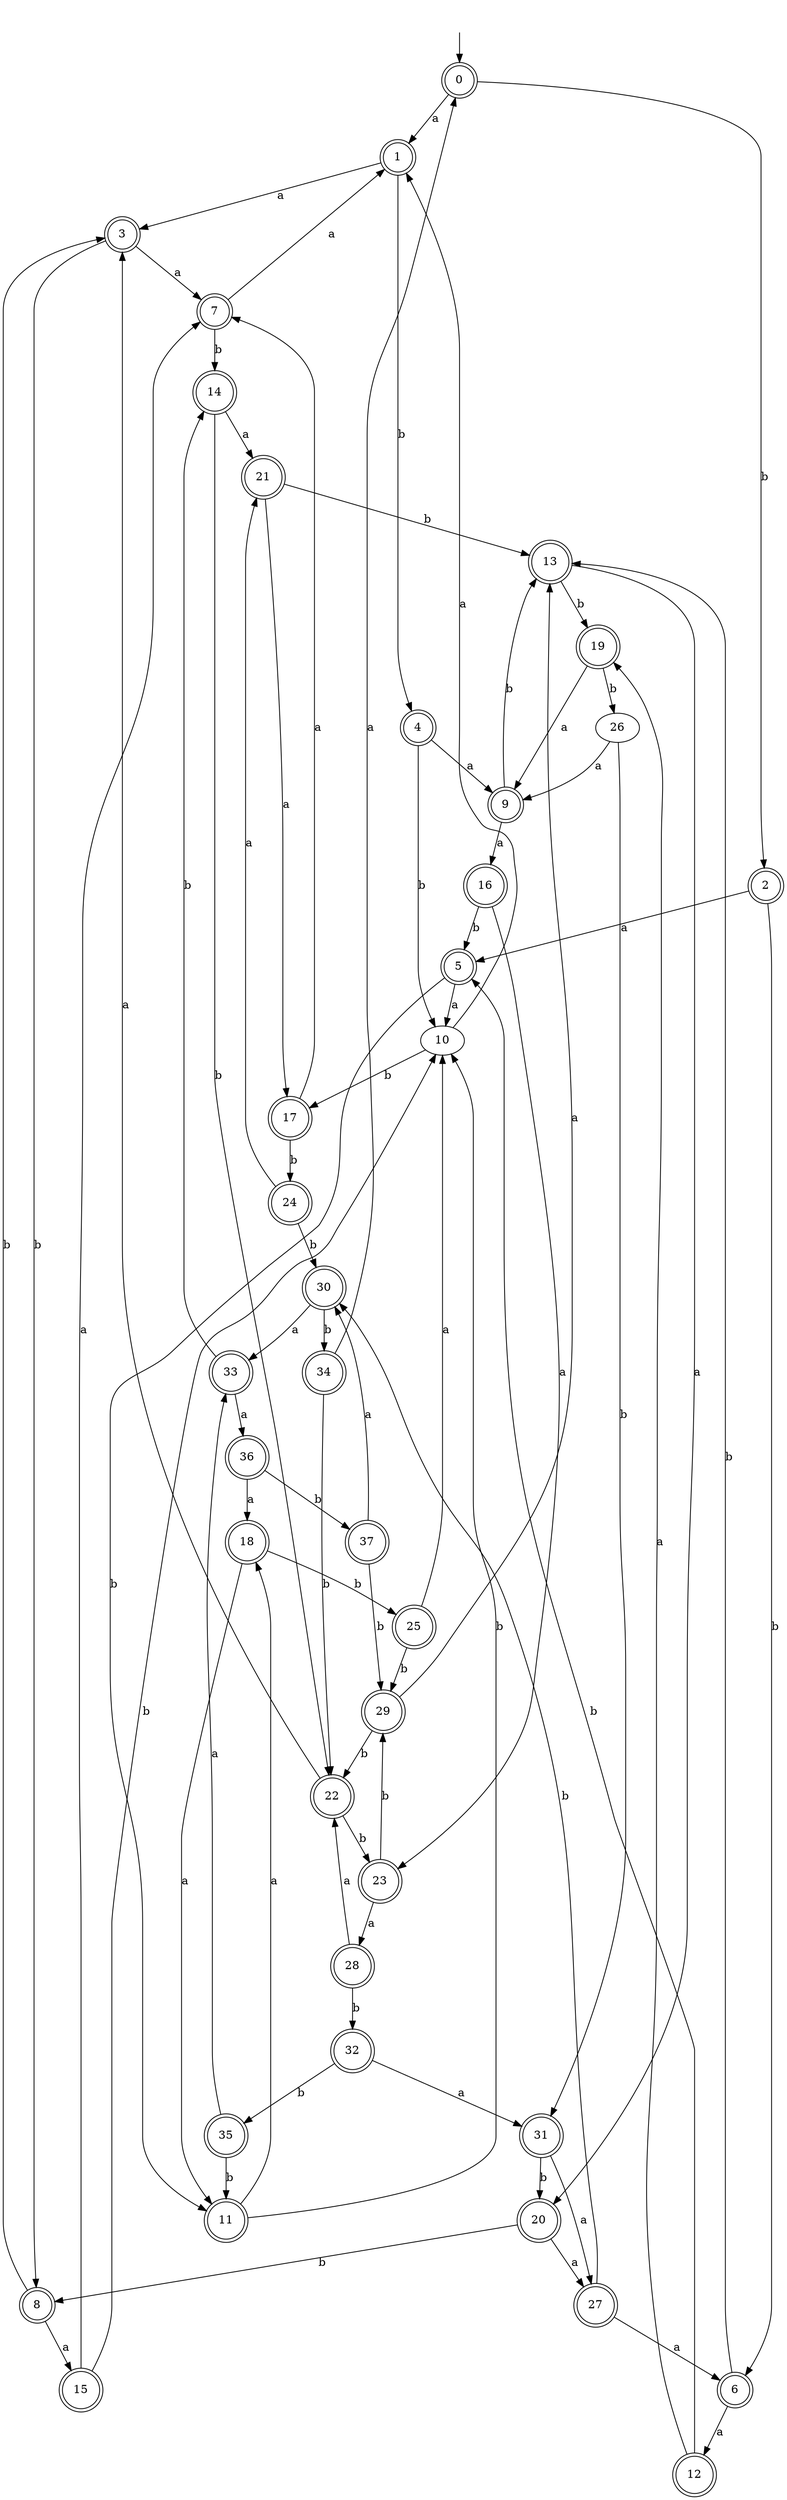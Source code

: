 digraph RandomDFA {
  __start0 [label="", shape=none];
  __start0 -> 0 [label=""];
  0 [shape=circle] [shape=doublecircle]
  0 -> 1 [label="a"]
  0 -> 2 [label="b"]
  1 [shape=doublecircle]
  1 -> 3 [label="a"]
  1 -> 4 [label="b"]
  2 [shape=doublecircle]
  2 -> 5 [label="a"]
  2 -> 6 [label="b"]
  3 [shape=doublecircle]
  3 -> 7 [label="a"]
  3 -> 8 [label="b"]
  4 [shape=doublecircle]
  4 -> 9 [label="a"]
  4 -> 10 [label="b"]
  5 [shape=doublecircle]
  5 -> 10 [label="a"]
  5 -> 11 [label="b"]
  6 [shape=doublecircle]
  6 -> 12 [label="a"]
  6 -> 13 [label="b"]
  7 [shape=doublecircle]
  7 -> 1 [label="a"]
  7 -> 14 [label="b"]
  8 [shape=doublecircle]
  8 -> 15 [label="a"]
  8 -> 3 [label="b"]
  9 [shape=doublecircle]
  9 -> 16 [label="a"]
  9 -> 13 [label="b"]
  10
  10 -> 1 [label="a"]
  10 -> 17 [label="b"]
  11 [shape=doublecircle]
  11 -> 18 [label="a"]
  11 -> 10 [label="b"]
  12 [shape=doublecircle]
  12 -> 19 [label="a"]
  12 -> 5 [label="b"]
  13 [shape=doublecircle]
  13 -> 20 [label="a"]
  13 -> 19 [label="b"]
  14 [shape=doublecircle]
  14 -> 21 [label="a"]
  14 -> 22 [label="b"]
  15 [shape=doublecircle]
  15 -> 7 [label="a"]
  15 -> 10 [label="b"]
  16 [shape=doublecircle]
  16 -> 23 [label="a"]
  16 -> 5 [label="b"]
  17 [shape=doublecircle]
  17 -> 7 [label="a"]
  17 -> 24 [label="b"]
  18 [shape=doublecircle]
  18 -> 11 [label="a"]
  18 -> 25 [label="b"]
  19 [shape=doublecircle]
  19 -> 9 [label="a"]
  19 -> 26 [label="b"]
  20 [shape=doublecircle]
  20 -> 27 [label="a"]
  20 -> 8 [label="b"]
  21 [shape=doublecircle]
  21 -> 17 [label="a"]
  21 -> 13 [label="b"]
  22 [shape=doublecircle]
  22 -> 3 [label="a"]
  22 -> 23 [label="b"]
  23 [shape=doublecircle]
  23 -> 28 [label="a"]
  23 -> 29 [label="b"]
  24 [shape=doublecircle]
  24 -> 21 [label="a"]
  24 -> 30 [label="b"]
  25 [shape=doublecircle]
  25 -> 10 [label="a"]
  25 -> 29 [label="b"]
  26
  26 -> 9 [label="a"]
  26 -> 31 [label="b"]
  27 [shape=doublecircle]
  27 -> 6 [label="a"]
  27 -> 30 [label="b"]
  28 [shape=doublecircle]
  28 -> 22 [label="a"]
  28 -> 32 [label="b"]
  29 [shape=doublecircle]
  29 -> 13 [label="a"]
  29 -> 22 [label="b"]
  30 [shape=doublecircle]
  30 -> 33 [label="a"]
  30 -> 34 [label="b"]
  31 [shape=doublecircle]
  31 -> 27 [label="a"]
  31 -> 20 [label="b"]
  32 [shape=doublecircle]
  32 -> 31 [label="a"]
  32 -> 35 [label="b"]
  33 [shape=doublecircle]
  33 -> 36 [label="a"]
  33 -> 14 [label="b"]
  34 [shape=doublecircle]
  34 -> 0 [label="a"]
  34 -> 22 [label="b"]
  35 [shape=doublecircle]
  35 -> 33 [label="a"]
  35 -> 11 [label="b"]
  36 [shape=doublecircle]
  36 -> 18 [label="a"]
  36 -> 37 [label="b"]
  37 [shape=doublecircle]
  37 -> 30 [label="a"]
  37 -> 29 [label="b"]
}
